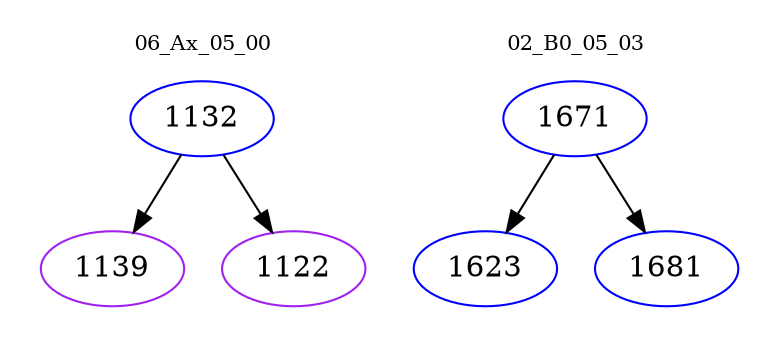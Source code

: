digraph{
subgraph cluster_0 {
color = white
label = "06_Ax_05_00";
fontsize=10;
T0_1132 [label="1132", color="blue"]
T0_1132 -> T0_1139 [color="black"]
T0_1139 [label="1139", color="purple"]
T0_1132 -> T0_1122 [color="black"]
T0_1122 [label="1122", color="purple"]
}
subgraph cluster_1 {
color = white
label = "02_B0_05_03";
fontsize=10;
T1_1671 [label="1671", color="blue"]
T1_1671 -> T1_1623 [color="black"]
T1_1623 [label="1623", color="blue"]
T1_1671 -> T1_1681 [color="black"]
T1_1681 [label="1681", color="blue"]
}
}
